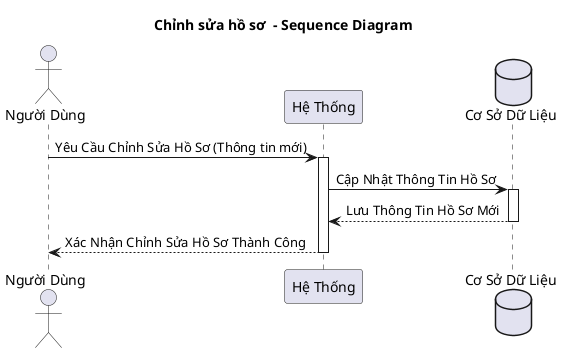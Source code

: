 @startuml
title Chỉnh sửa hồ sơ  - Sequence Diagram

actor "Người Dùng" as user
participant "Hệ Thống" as system
database "Cơ Sở Dữ Liệu" as database

user -> system: Yêu Cầu Chỉnh Sửa Hồ Sơ (Thông tin mới)
activate system
system -> database: Cập Nhật Thông Tin Hồ Sơ
activate database
database --> system: Lưu Thông Tin Hồ Sơ Mới
deactivate database
system --> user: Xác Nhận Chỉnh Sửa Hồ Sơ Thành Công



deactivate system
deactivate user
@enduml